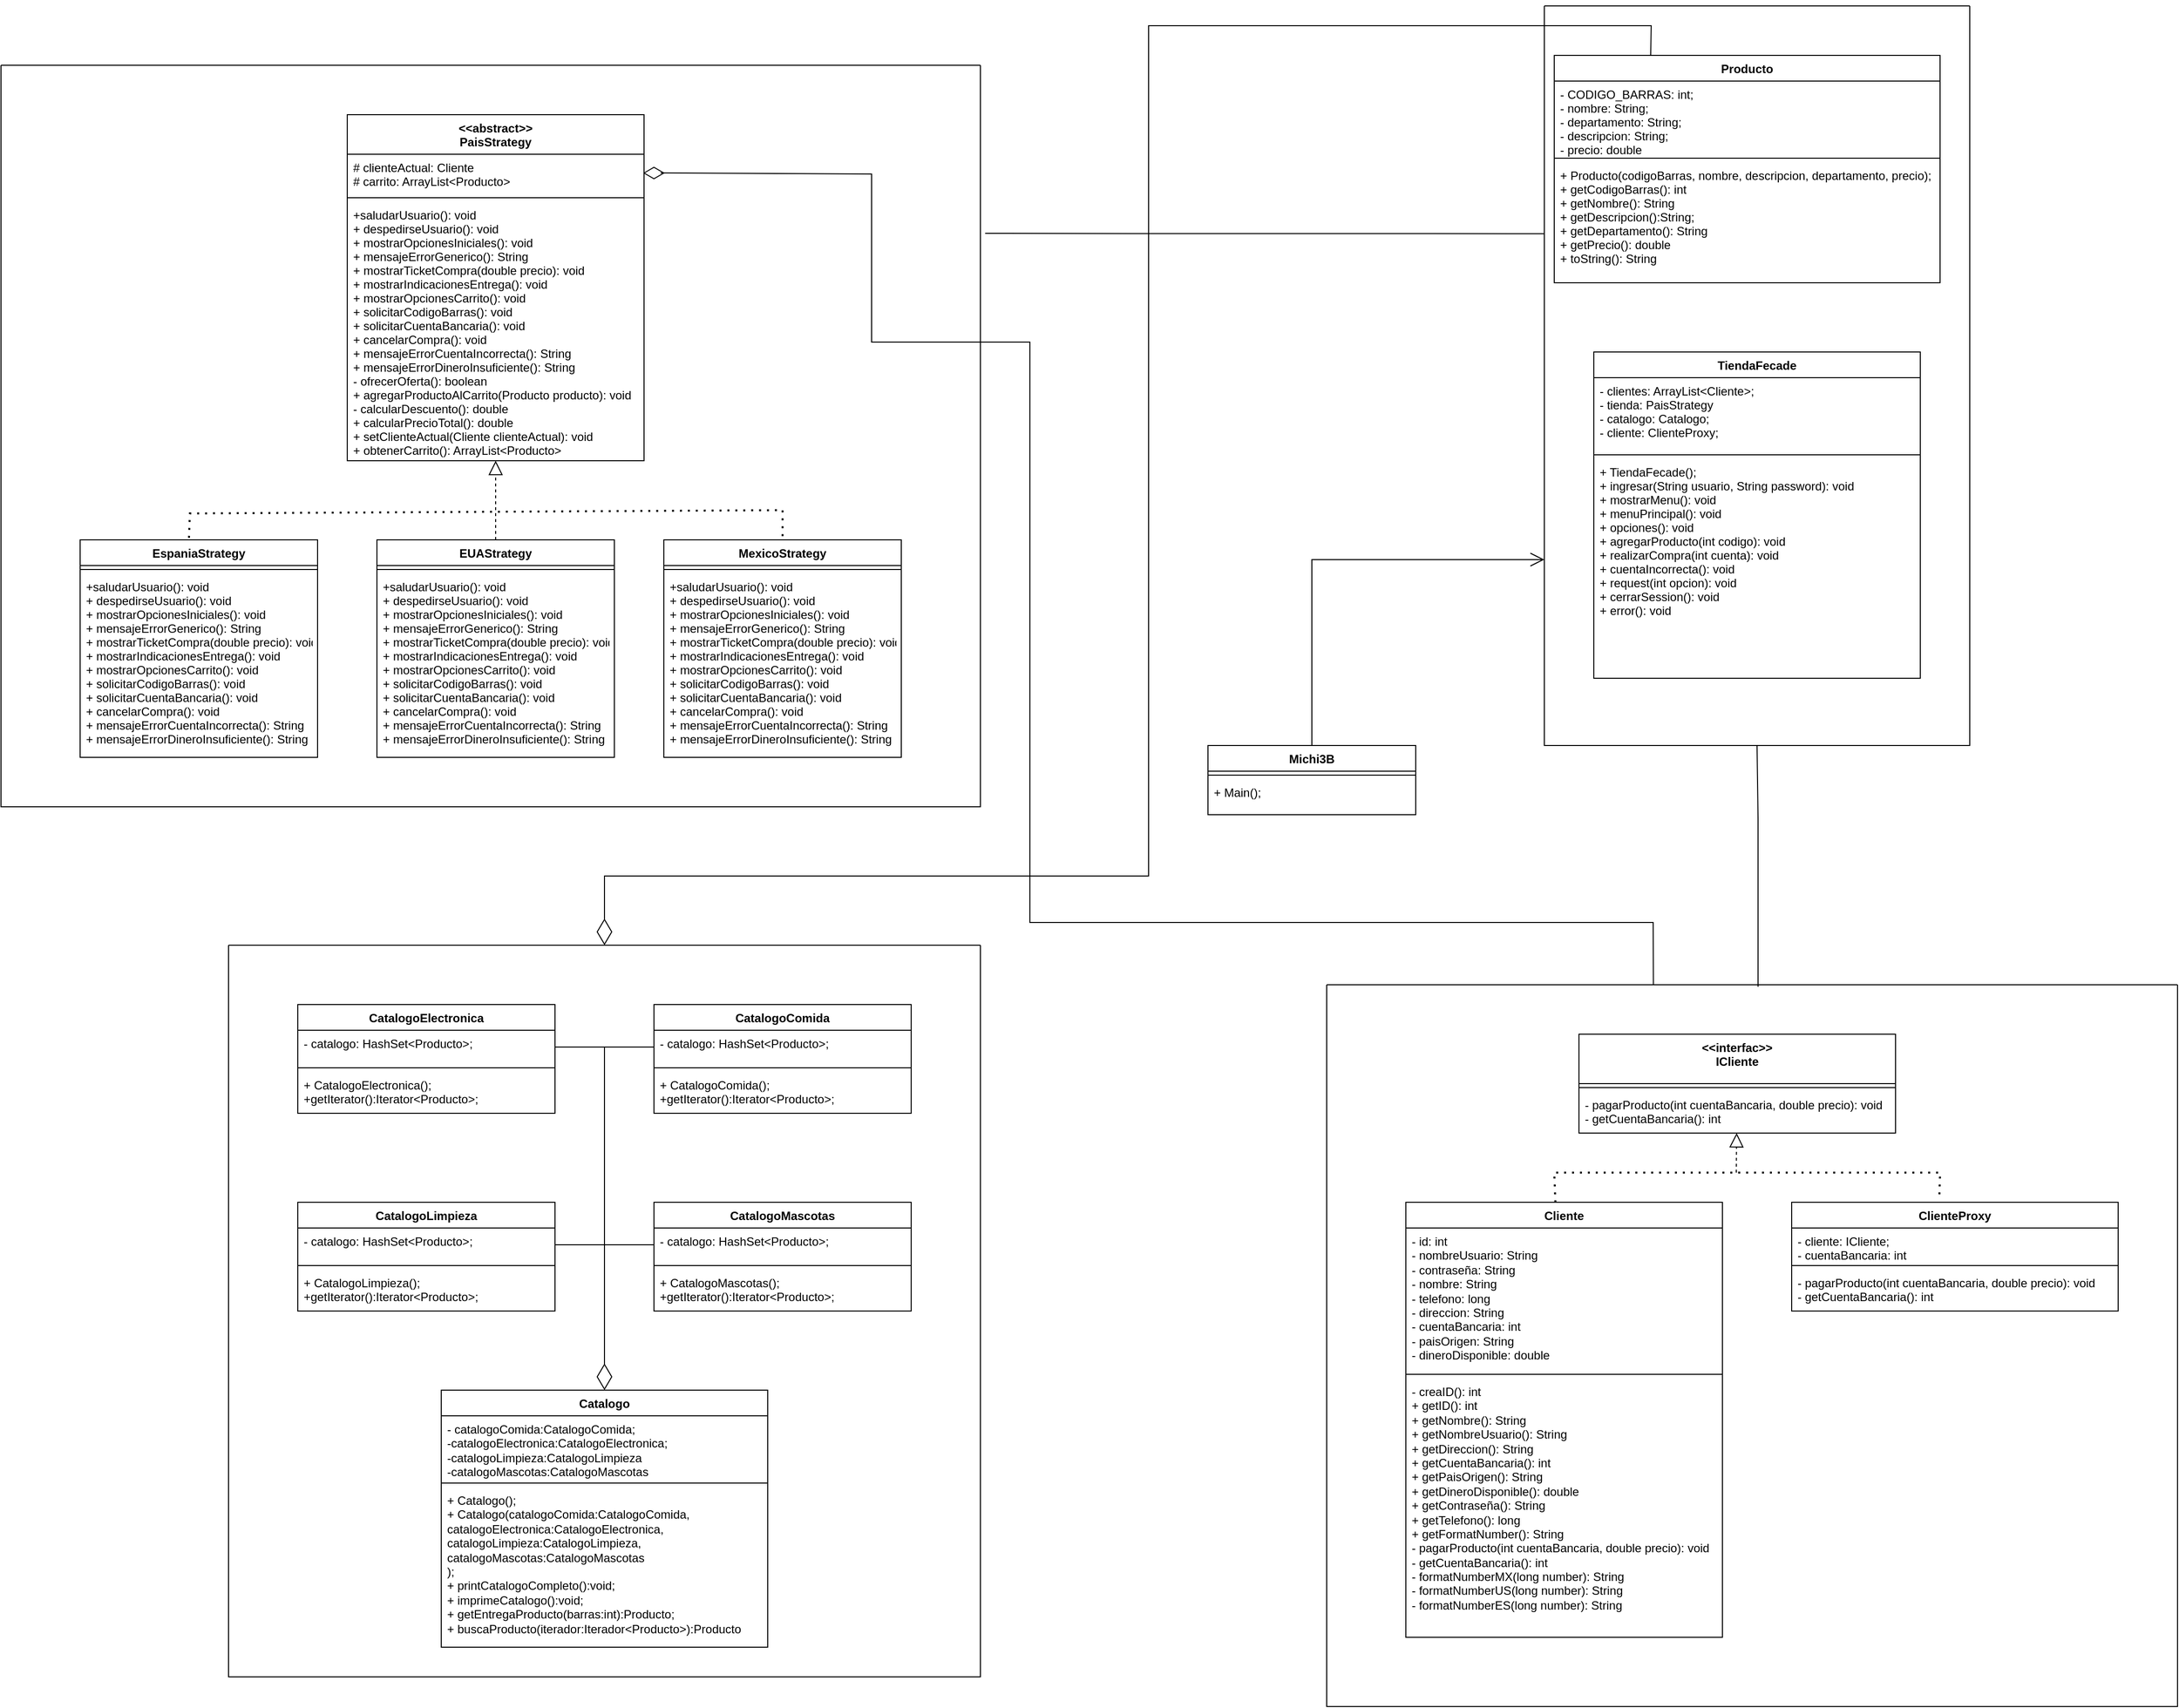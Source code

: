 <mxfile version="22.0.6" type="device">
  <diagram id="VoIdlmSYKeeQqxL8U55X" name="Página-1">
    <mxGraphModel dx="2894" dy="1579" grid="1" gridSize="10" guides="1" tooltips="1" connect="1" arrows="1" fold="1" page="1" pageScale="1" pageWidth="1390" pageHeight="980" math="0" shadow="0">
      <root>
        <mxCell id="0" />
        <mxCell id="1" parent="0" />
        <mxCell id="nDI9jrTt-_ZdK5TPJerg-41" value="Michi3B" style="swimlane;fontStyle=1;align=center;verticalAlign=top;childLayout=stackLayout;horizontal=1;startSize=26;horizontalStack=0;resizeParent=1;resizeParentMax=0;resizeLast=0;collapsible=1;marginBottom=0;whiteSpace=wrap;html=1;" parent="1" vertex="1">
          <mxGeometry x="140" y="288" width="210" height="70" as="geometry" />
        </mxCell>
        <mxCell id="nDI9jrTt-_ZdK5TPJerg-43" value="" style="line;strokeWidth=1;fillColor=none;align=left;verticalAlign=middle;spacingTop=-1;spacingLeft=3;spacingRight=3;rotatable=0;labelPosition=right;points=[];portConstraint=eastwest;strokeColor=inherit;" parent="nDI9jrTt-_ZdK5TPJerg-41" vertex="1">
          <mxGeometry y="26" width="210" height="8" as="geometry" />
        </mxCell>
        <mxCell id="nDI9jrTt-_ZdK5TPJerg-44" value="+ Main();" style="text;strokeColor=none;fillColor=none;align=left;verticalAlign=top;spacingLeft=4;spacingRight=4;overflow=hidden;rotatable=0;points=[[0,0.5],[1,0.5]];portConstraint=eastwest;whiteSpace=wrap;html=1;" parent="nDI9jrTt-_ZdK5TPJerg-41" vertex="1">
          <mxGeometry y="34" width="210" height="36" as="geometry" />
        </mxCell>
        <mxCell id="nDI9jrTt-_ZdK5TPJerg-46" value="" style="swimlane;startSize=0;" parent="1" vertex="1">
          <mxGeometry x="-1080" y="-400" width="990" height="750" as="geometry" />
        </mxCell>
        <mxCell id="22" value="EspaniaStrategy" style="swimlane;fontStyle=1;align=center;verticalAlign=top;childLayout=stackLayout;horizontal=1;startSize=26;horizontalStack=0;resizeParent=1;resizeParentMax=0;resizeLast=0;collapsible=1;marginBottom=0;" parent="nDI9jrTt-_ZdK5TPJerg-46" vertex="1">
          <mxGeometry x="80" y="480" width="240" height="220" as="geometry" />
        </mxCell>
        <mxCell id="23" value="" style="line;strokeWidth=1;fillColor=none;align=left;verticalAlign=middle;spacingTop=-1;spacingLeft=3;spacingRight=3;rotatable=0;labelPosition=right;points=[];portConstraint=eastwest;strokeColor=inherit;" parent="22" vertex="1">
          <mxGeometry y="26" width="240" height="8" as="geometry" />
        </mxCell>
        <mxCell id="24" value="+saludarUsuario(): void&#xa;+ despedirseUsuario(): void&#xa;+ mostrarOpcionesIniciales(): void&#xa;+ mensajeErrorGenerico(): String&#xa;+ mostrarTicketCompra(double precio): void&#xa;+ mostrarIndicacionesEntrega(): void&#xa;+ mostrarOpcionesCarrito(): void&#xa;+ solicitarCodigoBarras(): void&#xa;+ solicitarCuentaBancaria(): void&#xa;+ cancelarCompra(): void&#xa;+ mensajeErrorCuentaIncorrecta(): String&#xa;+ mensajeErrorDineroInsuficiente(): String&#xa;" style="text;strokeColor=none;fillColor=none;align=left;verticalAlign=top;spacingLeft=4;spacingRight=4;overflow=hidden;rotatable=0;points=[[0,0.5],[1,0.5]];portConstraint=eastwest;" parent="22" vertex="1">
          <mxGeometry y="34" width="240" height="186" as="geometry" />
        </mxCell>
        <mxCell id="nDI9jrTt-_ZdK5TPJerg-33" value="&lt;&lt;abstract&gt;&gt;&#xa;PaisStrategy" style="swimlane;fontStyle=1;align=center;verticalAlign=top;childLayout=stackLayout;horizontal=1;startSize=40;horizontalStack=0;resizeParent=1;resizeParentMax=0;resizeLast=0;collapsible=1;marginBottom=0;" parent="nDI9jrTt-_ZdK5TPJerg-46" vertex="1">
          <mxGeometry x="350" y="50" width="300" height="350" as="geometry" />
        </mxCell>
        <mxCell id="nDI9jrTt-_ZdK5TPJerg-34" value="# clienteActual: Cliente&#xa;# carrito: ArrayList&lt;Producto&gt;" style="text;strokeColor=none;fillColor=none;align=left;verticalAlign=top;spacingLeft=4;spacingRight=4;overflow=hidden;rotatable=0;points=[[0,0.5],[1,0.5]];portConstraint=eastwest;" parent="nDI9jrTt-_ZdK5TPJerg-33" vertex="1">
          <mxGeometry y="40" width="300" height="40" as="geometry" />
        </mxCell>
        <mxCell id="nDI9jrTt-_ZdK5TPJerg-35" value="" style="line;strokeWidth=1;fillColor=none;align=left;verticalAlign=middle;spacingTop=-1;spacingLeft=3;spacingRight=3;rotatable=0;labelPosition=right;points=[];portConstraint=eastwest;strokeColor=inherit;" parent="nDI9jrTt-_ZdK5TPJerg-33" vertex="1">
          <mxGeometry y="80" width="300" height="8" as="geometry" />
        </mxCell>
        <mxCell id="nDI9jrTt-_ZdK5TPJerg-36" value="+saludarUsuario(): void&#xa;+ despedirseUsuario(): void&#xa;+ mostrarOpcionesIniciales(): void&#xa;+ mensajeErrorGenerico(): String&#xa;+ mostrarTicketCompra(double precio): void&#xa;+ mostrarIndicacionesEntrega(): void&#xa;+ mostrarOpcionesCarrito(): void&#xa;+ solicitarCodigoBarras(): void&#xa;+ solicitarCuentaBancaria(): void&#xa;+ cancelarCompra(): void&#xa;+ mensajeErrorCuentaIncorrecta(): String&#xa;+ mensajeErrorDineroInsuficiente(): String&#xa;- ofrecerOferta(): boolean&#xa;+ agregarProductoAlCarrito(Producto producto): void&#xa;- calcularDescuento(): double&#xa;+ calcularPrecioTotal(): double&#xa;+ setClienteActual(Cliente clienteActual): void&#xa;+ obtenerCarrito(): ArrayList&lt;Producto&gt;&#xa;" style="text;strokeColor=none;fillColor=none;align=left;verticalAlign=top;spacingLeft=4;spacingRight=4;overflow=hidden;rotatable=0;points=[[0,0.5],[1,0.5]];portConstraint=eastwest;" parent="nDI9jrTt-_ZdK5TPJerg-33" vertex="1">
          <mxGeometry y="88" width="300" height="262" as="geometry" />
        </mxCell>
        <mxCell id="tqbEz4UhEiQ69ZW883zV-99" value="" style="endArrow=block;dashed=1;endFill=0;endSize=12;html=1;exitX=0.5;exitY=0;exitDx=0;exitDy=0;" parent="nDI9jrTt-_ZdK5TPJerg-46" source="tqbEz4UhEiQ69ZW883zV-102" target="nDI9jrTt-_ZdK5TPJerg-36" edge="1">
          <mxGeometry width="160" relative="1" as="geometry">
            <mxPoint x="561.32" y="457.76" as="sourcePoint" />
            <mxPoint x="460.33" y="369.998" as="targetPoint" />
            <Array as="points" />
          </mxGeometry>
        </mxCell>
        <mxCell id="tqbEz4UhEiQ69ZW883zV-82" value="" style="endArrow=none;dashed=1;html=1;dashPattern=1 3;strokeWidth=2;rounded=0;exitX=0.458;exitY=-0.049;exitDx=0;exitDy=0;exitPerimeter=0;entryX=0.5;entryY=0;entryDx=0;entryDy=0;" parent="nDI9jrTt-_ZdK5TPJerg-46" target="tqbEz4UhEiQ69ZW883zV-105" edge="1">
          <mxGeometry width="50" height="50" relative="1" as="geometry">
            <mxPoint x="190.0" y="477.91" as="sourcePoint" />
            <mxPoint x="758.08" y="470.0" as="targetPoint" />
            <Array as="points">
              <mxPoint x="190.92" y="453.3" />
              <mxPoint x="790" y="450" />
            </Array>
          </mxGeometry>
        </mxCell>
        <mxCell id="tqbEz4UhEiQ69ZW883zV-102" value="EUAStrategy" style="swimlane;fontStyle=1;align=center;verticalAlign=top;childLayout=stackLayout;horizontal=1;startSize=26;horizontalStack=0;resizeParent=1;resizeParentMax=0;resizeLast=0;collapsible=1;marginBottom=0;" parent="nDI9jrTt-_ZdK5TPJerg-46" vertex="1">
          <mxGeometry x="380" y="480" width="240" height="220" as="geometry" />
        </mxCell>
        <mxCell id="tqbEz4UhEiQ69ZW883zV-103" value="" style="line;strokeWidth=1;fillColor=none;align=left;verticalAlign=middle;spacingTop=-1;spacingLeft=3;spacingRight=3;rotatable=0;labelPosition=right;points=[];portConstraint=eastwest;strokeColor=inherit;" parent="tqbEz4UhEiQ69ZW883zV-102" vertex="1">
          <mxGeometry y="26" width="240" height="8" as="geometry" />
        </mxCell>
        <mxCell id="tqbEz4UhEiQ69ZW883zV-104" value="+saludarUsuario(): void&#xa;+ despedirseUsuario(): void&#xa;+ mostrarOpcionesIniciales(): void&#xa;+ mensajeErrorGenerico(): String&#xa;+ mostrarTicketCompra(double precio): void&#xa;+ mostrarIndicacionesEntrega(): void&#xa;+ mostrarOpcionesCarrito(): void&#xa;+ solicitarCodigoBarras(): void&#xa;+ solicitarCuentaBancaria(): void&#xa;+ cancelarCompra(): void&#xa;+ mensajeErrorCuentaIncorrecta(): String&#xa;+ mensajeErrorDineroInsuficiente(): String&#xa;" style="text;strokeColor=none;fillColor=none;align=left;verticalAlign=top;spacingLeft=4;spacingRight=4;overflow=hidden;rotatable=0;points=[[0,0.5],[1,0.5]];portConstraint=eastwest;" parent="tqbEz4UhEiQ69ZW883zV-102" vertex="1">
          <mxGeometry y="34" width="240" height="186" as="geometry" />
        </mxCell>
        <mxCell id="tqbEz4UhEiQ69ZW883zV-105" value="MexicoStrategy" style="swimlane;fontStyle=1;align=center;verticalAlign=top;childLayout=stackLayout;horizontal=1;startSize=26;horizontalStack=0;resizeParent=1;resizeParentMax=0;resizeLast=0;collapsible=1;marginBottom=0;" parent="nDI9jrTt-_ZdK5TPJerg-46" vertex="1">
          <mxGeometry x="670" y="480" width="240" height="220" as="geometry" />
        </mxCell>
        <mxCell id="tqbEz4UhEiQ69ZW883zV-106" value="" style="line;strokeWidth=1;fillColor=none;align=left;verticalAlign=middle;spacingTop=-1;spacingLeft=3;spacingRight=3;rotatable=0;labelPosition=right;points=[];portConstraint=eastwest;strokeColor=inherit;" parent="tqbEz4UhEiQ69ZW883zV-105" vertex="1">
          <mxGeometry y="26" width="240" height="8" as="geometry" />
        </mxCell>
        <mxCell id="tqbEz4UhEiQ69ZW883zV-107" value="+saludarUsuario(): void&#xa;+ despedirseUsuario(): void&#xa;+ mostrarOpcionesIniciales(): void&#xa;+ mensajeErrorGenerico(): String&#xa;+ mostrarTicketCompra(double precio): void&#xa;+ mostrarIndicacionesEntrega(): void&#xa;+ mostrarOpcionesCarrito(): void&#xa;+ solicitarCodigoBarras(): void&#xa;+ solicitarCuentaBancaria(): void&#xa;+ cancelarCompra(): void&#xa;+ mensajeErrorCuentaIncorrecta(): String&#xa;+ mensajeErrorDineroInsuficiente(): String&#xa;" style="text;strokeColor=none;fillColor=none;align=left;verticalAlign=top;spacingLeft=4;spacingRight=4;overflow=hidden;rotatable=0;points=[[0,0.5],[1,0.5]];portConstraint=eastwest;" parent="tqbEz4UhEiQ69ZW883zV-105" vertex="1">
          <mxGeometry y="34" width="240" height="186" as="geometry" />
        </mxCell>
        <mxCell id="tqbEz4UhEiQ69ZW883zV-64" value="" style="html=1;whiteSpace=wrap;aspect=fixed;shape=isoRectangle;" parent="nDI9jrTt-_ZdK5TPJerg-46" vertex="1">
          <mxGeometry x="650" y="103" width="20" height="12" as="geometry" />
        </mxCell>
        <mxCell id="nDI9jrTt-_ZdK5TPJerg-47" value="" style="swimlane;startSize=0;" parent="1" vertex="1">
          <mxGeometry x="-850" y="490" width="760" height="740" as="geometry" />
        </mxCell>
        <mxCell id="tqbEz4UhEiQ69ZW883zV-39" value="CatalogoElectronica" style="swimlane;fontStyle=1;align=center;verticalAlign=top;childLayout=stackLayout;horizontal=1;startSize=26;horizontalStack=0;resizeParent=1;resizeParentMax=0;resizeLast=0;collapsible=1;marginBottom=0;whiteSpace=wrap;html=1;" parent="nDI9jrTt-_ZdK5TPJerg-47" vertex="1">
          <mxGeometry x="70" y="60" width="260" height="110" as="geometry" />
        </mxCell>
        <mxCell id="tqbEz4UhEiQ69ZW883zV-40" value="- catalogo: HashSet&amp;lt;Producto&amp;gt;;" style="text;strokeColor=none;fillColor=none;align=left;verticalAlign=top;spacingLeft=4;spacingRight=4;overflow=hidden;rotatable=0;points=[[0,0.5],[1,0.5]];portConstraint=eastwest;whiteSpace=wrap;html=1;" parent="tqbEz4UhEiQ69ZW883zV-39" vertex="1">
          <mxGeometry y="26" width="260" height="34" as="geometry" />
        </mxCell>
        <mxCell id="tqbEz4UhEiQ69ZW883zV-41" value="" style="line;strokeWidth=1;fillColor=none;align=left;verticalAlign=middle;spacingTop=-1;spacingLeft=3;spacingRight=3;rotatable=0;labelPosition=right;points=[];portConstraint=eastwest;strokeColor=inherit;" parent="tqbEz4UhEiQ69ZW883zV-39" vertex="1">
          <mxGeometry y="60" width="260" height="8" as="geometry" />
        </mxCell>
        <mxCell id="tqbEz4UhEiQ69ZW883zV-42" value="+ CatalogoElectronica();&lt;br&gt;+getIterator():Iterator&amp;lt;Producto&amp;gt;;" style="text;strokeColor=none;fillColor=none;align=left;verticalAlign=top;spacingLeft=4;spacingRight=4;overflow=hidden;rotatable=0;points=[[0,0.5],[1,0.5]];portConstraint=eastwest;whiteSpace=wrap;html=1;" parent="tqbEz4UhEiQ69ZW883zV-39" vertex="1">
          <mxGeometry y="68" width="260" height="42" as="geometry" />
        </mxCell>
        <mxCell id="rEsR7e7YAkIIm-PFWi8S-30" value="CatalogoComida" style="swimlane;fontStyle=1;align=center;verticalAlign=top;childLayout=stackLayout;horizontal=1;startSize=26;horizontalStack=0;resizeParent=1;resizeParentMax=0;resizeLast=0;collapsible=1;marginBottom=0;whiteSpace=wrap;html=1;" parent="nDI9jrTt-_ZdK5TPJerg-47" vertex="1">
          <mxGeometry x="430" y="60" width="260" height="110" as="geometry" />
        </mxCell>
        <mxCell id="rEsR7e7YAkIIm-PFWi8S-31" value="- catalogo: HashSet&amp;lt;Producto&amp;gt;;" style="text;strokeColor=none;fillColor=none;align=left;verticalAlign=top;spacingLeft=4;spacingRight=4;overflow=hidden;rotatable=0;points=[[0,0.5],[1,0.5]];portConstraint=eastwest;whiteSpace=wrap;html=1;" parent="rEsR7e7YAkIIm-PFWi8S-30" vertex="1">
          <mxGeometry y="26" width="260" height="34" as="geometry" />
        </mxCell>
        <mxCell id="rEsR7e7YAkIIm-PFWi8S-32" value="" style="line;strokeWidth=1;fillColor=none;align=left;verticalAlign=middle;spacingTop=-1;spacingLeft=3;spacingRight=3;rotatable=0;labelPosition=right;points=[];portConstraint=eastwest;strokeColor=inherit;" parent="rEsR7e7YAkIIm-PFWi8S-30" vertex="1">
          <mxGeometry y="60" width="260" height="8" as="geometry" />
        </mxCell>
        <mxCell id="rEsR7e7YAkIIm-PFWi8S-33" value="+ CatalogoComida();&lt;br&gt;+getIterator():Iterator&amp;lt;Producto&amp;gt;;" style="text;strokeColor=none;fillColor=none;align=left;verticalAlign=top;spacingLeft=4;spacingRight=4;overflow=hidden;rotatable=0;points=[[0,0.5],[1,0.5]];portConstraint=eastwest;whiteSpace=wrap;html=1;" parent="rEsR7e7YAkIIm-PFWi8S-30" vertex="1">
          <mxGeometry y="68" width="260" height="42" as="geometry" />
        </mxCell>
        <mxCell id="rEsR7e7YAkIIm-PFWi8S-25" value="Catalogo" style="swimlane;fontStyle=1;align=center;verticalAlign=top;childLayout=stackLayout;horizontal=1;startSize=26;horizontalStack=0;resizeParent=1;resizeParentMax=0;resizeLast=0;collapsible=1;marginBottom=0;whiteSpace=wrap;html=1;" parent="nDI9jrTt-_ZdK5TPJerg-47" vertex="1">
          <mxGeometry x="215" y="450" width="330" height="260" as="geometry" />
        </mxCell>
        <mxCell id="rEsR7e7YAkIIm-PFWi8S-26" value="- catalogoComida:CatalogoComida;&lt;br&gt;-catalogoElectronica:CatalogoElectronica;&lt;br&gt;-catalogoLimpieza:CatalogoLimpieza&lt;br&gt;-catalogoMascotas:CatalogoMascotas" style="text;strokeColor=none;fillColor=none;align=left;verticalAlign=top;spacingLeft=4;spacingRight=4;overflow=hidden;rotatable=0;points=[[0,0.5],[1,0.5]];portConstraint=eastwest;whiteSpace=wrap;html=1;" parent="rEsR7e7YAkIIm-PFWi8S-25" vertex="1">
          <mxGeometry y="26" width="330" height="64" as="geometry" />
        </mxCell>
        <mxCell id="rEsR7e7YAkIIm-PFWi8S-27" value="" style="line;strokeWidth=1;fillColor=none;align=left;verticalAlign=middle;spacingTop=-1;spacingLeft=3;spacingRight=3;rotatable=0;labelPosition=right;points=[];portConstraint=eastwest;strokeColor=inherit;" parent="rEsR7e7YAkIIm-PFWi8S-25" vertex="1">
          <mxGeometry y="90" width="330" height="8" as="geometry" />
        </mxCell>
        <mxCell id="rEsR7e7YAkIIm-PFWi8S-28" value="+ Catalogo();&lt;br&gt;+ Catalogo(catalogoComida:CatalogoComida, catalogoElectronica:CatalogoElectronica, catalogoLimpieza:CatalogoLimpieza, catalogoMascotas:CatalogoMascotas&lt;br&gt;);&lt;br&gt;+ printCatalogoCompleto():void;&lt;br&gt;+ imprimeCatalogo():void;&lt;br&gt;+ getEntregaProducto(barras:int):Producto;&lt;br&gt;+ buscaProducto(iterador:Iterador&amp;lt;Producto&amp;gt;):Producto" style="text;strokeColor=none;fillColor=none;align=left;verticalAlign=top;spacingLeft=4;spacingRight=4;overflow=hidden;rotatable=0;points=[[0,0.5],[1,0.5]];portConstraint=eastwest;whiteSpace=wrap;html=1;" parent="rEsR7e7YAkIIm-PFWi8S-25" vertex="1">
          <mxGeometry y="98" width="330" height="162" as="geometry" />
        </mxCell>
        <mxCell id="rEsR7e7YAkIIm-PFWi8S-34" value="CatalogoMascotas" style="swimlane;fontStyle=1;align=center;verticalAlign=top;childLayout=stackLayout;horizontal=1;startSize=26;horizontalStack=0;resizeParent=1;resizeParentMax=0;resizeLast=0;collapsible=1;marginBottom=0;whiteSpace=wrap;html=1;" parent="nDI9jrTt-_ZdK5TPJerg-47" vertex="1">
          <mxGeometry x="430" y="260" width="260" height="110" as="geometry" />
        </mxCell>
        <mxCell id="rEsR7e7YAkIIm-PFWi8S-35" value="- catalogo: HashSet&amp;lt;Producto&amp;gt;;" style="text;strokeColor=none;fillColor=none;align=left;verticalAlign=top;spacingLeft=4;spacingRight=4;overflow=hidden;rotatable=0;points=[[0,0.5],[1,0.5]];portConstraint=eastwest;whiteSpace=wrap;html=1;" parent="rEsR7e7YAkIIm-PFWi8S-34" vertex="1">
          <mxGeometry y="26" width="260" height="34" as="geometry" />
        </mxCell>
        <mxCell id="rEsR7e7YAkIIm-PFWi8S-36" value="" style="line;strokeWidth=1;fillColor=none;align=left;verticalAlign=middle;spacingTop=-1;spacingLeft=3;spacingRight=3;rotatable=0;labelPosition=right;points=[];portConstraint=eastwest;strokeColor=inherit;" parent="rEsR7e7YAkIIm-PFWi8S-34" vertex="1">
          <mxGeometry y="60" width="260" height="8" as="geometry" />
        </mxCell>
        <mxCell id="rEsR7e7YAkIIm-PFWi8S-37" value="+ CatalogoMascotas();&lt;br&gt;+getIterator():Iterator&amp;lt;Producto&amp;gt;;" style="text;strokeColor=none;fillColor=none;align=left;verticalAlign=top;spacingLeft=4;spacingRight=4;overflow=hidden;rotatable=0;points=[[0,0.5],[1,0.5]];portConstraint=eastwest;whiteSpace=wrap;html=1;" parent="rEsR7e7YAkIIm-PFWi8S-34" vertex="1">
          <mxGeometry y="68" width="260" height="42" as="geometry" />
        </mxCell>
        <mxCell id="rEsR7e7YAkIIm-PFWi8S-38" value="CatalogoLimpieza" style="swimlane;fontStyle=1;align=center;verticalAlign=top;childLayout=stackLayout;horizontal=1;startSize=26;horizontalStack=0;resizeParent=1;resizeParentMax=0;resizeLast=0;collapsible=1;marginBottom=0;whiteSpace=wrap;html=1;" parent="nDI9jrTt-_ZdK5TPJerg-47" vertex="1">
          <mxGeometry x="70" y="260" width="260" height="110" as="geometry" />
        </mxCell>
        <mxCell id="rEsR7e7YAkIIm-PFWi8S-39" value="- catalogo: HashSet&amp;lt;Producto&amp;gt;;" style="text;strokeColor=none;fillColor=none;align=left;verticalAlign=top;spacingLeft=4;spacingRight=4;overflow=hidden;rotatable=0;points=[[0,0.5],[1,0.5]];portConstraint=eastwest;whiteSpace=wrap;html=1;" parent="rEsR7e7YAkIIm-PFWi8S-38" vertex="1">
          <mxGeometry y="26" width="260" height="34" as="geometry" />
        </mxCell>
        <mxCell id="rEsR7e7YAkIIm-PFWi8S-40" value="" style="line;strokeWidth=1;fillColor=none;align=left;verticalAlign=middle;spacingTop=-1;spacingLeft=3;spacingRight=3;rotatable=0;labelPosition=right;points=[];portConstraint=eastwest;strokeColor=inherit;" parent="rEsR7e7YAkIIm-PFWi8S-38" vertex="1">
          <mxGeometry y="60" width="260" height="8" as="geometry" />
        </mxCell>
        <mxCell id="rEsR7e7YAkIIm-PFWi8S-41" value="+ CatalogoLimpieza();&lt;br&gt;+getIterator():Iterator&amp;lt;Producto&amp;gt;;" style="text;strokeColor=none;fillColor=none;align=left;verticalAlign=top;spacingLeft=4;spacingRight=4;overflow=hidden;rotatable=0;points=[[0,0.5],[1,0.5]];portConstraint=eastwest;whiteSpace=wrap;html=1;" parent="rEsR7e7YAkIIm-PFWi8S-38" vertex="1">
          <mxGeometry y="68" width="260" height="42" as="geometry" />
        </mxCell>
        <mxCell id="rEsR7e7YAkIIm-PFWi8S-42" value="" style="endArrow=diamondThin;endFill=0;endSize=24;html=1;rounded=0;entryX=0.5;entryY=0;entryDx=0;entryDy=0;exitX=0;exitY=0.5;exitDx=0;exitDy=0;" parent="nDI9jrTt-_ZdK5TPJerg-47" source="rEsR7e7YAkIIm-PFWi8S-31" target="rEsR7e7YAkIIm-PFWi8S-25" edge="1">
          <mxGeometry width="160" relative="1" as="geometry">
            <mxPoint x="210" y="250" as="sourcePoint" />
            <mxPoint x="370" y="250" as="targetPoint" />
            <Array as="points">
              <mxPoint x="380" y="103" />
            </Array>
          </mxGeometry>
        </mxCell>
        <mxCell id="rEsR7e7YAkIIm-PFWi8S-43" value="" style="endArrow=none;html=1;rounded=0;entryX=0;entryY=0.5;entryDx=0;entryDy=0;exitX=1;exitY=0.5;exitDx=0;exitDy=0;" parent="nDI9jrTt-_ZdK5TPJerg-47" source="tqbEz4UhEiQ69ZW883zV-40" target="rEsR7e7YAkIIm-PFWi8S-31" edge="1">
          <mxGeometry width="50" height="50" relative="1" as="geometry">
            <mxPoint x="260" y="280" as="sourcePoint" />
            <mxPoint x="380" y="110" as="targetPoint" />
          </mxGeometry>
        </mxCell>
        <mxCell id="rEsR7e7YAkIIm-PFWi8S-44" value="" style="endArrow=none;html=1;rounded=0;entryX=0;entryY=0.5;entryDx=0;entryDy=0;exitX=1;exitY=0.5;exitDx=0;exitDy=0;" parent="nDI9jrTt-_ZdK5TPJerg-47" source="rEsR7e7YAkIIm-PFWi8S-39" target="rEsR7e7YAkIIm-PFWi8S-35" edge="1">
          <mxGeometry width="50" height="50" relative="1" as="geometry">
            <mxPoint x="270" y="280" as="sourcePoint" />
            <mxPoint x="320" y="230" as="targetPoint" />
          </mxGeometry>
        </mxCell>
        <mxCell id="nDI9jrTt-_ZdK5TPJerg-112" value="" style="swimlane;startSize=0;" parent="1" vertex="1">
          <mxGeometry x="480" y="-460" width="430" height="748" as="geometry" />
        </mxCell>
        <mxCell id="tqbEz4UhEiQ69ZW883zV-70" value="TiendaFecade" style="swimlane;fontStyle=1;align=center;verticalAlign=top;childLayout=stackLayout;horizontal=1;startSize=26;horizontalStack=0;resizeParent=1;resizeParentMax=0;resizeLast=0;collapsible=1;marginBottom=0;" parent="nDI9jrTt-_ZdK5TPJerg-112" vertex="1">
          <mxGeometry x="50" y="350" width="330" height="330" as="geometry" />
        </mxCell>
        <mxCell id="tqbEz4UhEiQ69ZW883zV-71" value="- clientes: ArrayList&lt;Cliente&gt;;&#xa;- tienda: PaisStrategy&#xa;- catalogo: Catalogo;&#xa;- cliente: ClienteProxy;" style="text;strokeColor=none;fillColor=none;align=left;verticalAlign=top;spacingLeft=4;spacingRight=4;overflow=hidden;rotatable=0;points=[[0,0.5],[1,0.5]];portConstraint=eastwest;" parent="tqbEz4UhEiQ69ZW883zV-70" vertex="1">
          <mxGeometry y="26" width="330" height="74" as="geometry" />
        </mxCell>
        <mxCell id="tqbEz4UhEiQ69ZW883zV-72" value="" style="line;strokeWidth=1;fillColor=none;align=left;verticalAlign=middle;spacingTop=-1;spacingLeft=3;spacingRight=3;rotatable=0;labelPosition=right;points=[];portConstraint=eastwest;strokeColor=inherit;" parent="tqbEz4UhEiQ69ZW883zV-70" vertex="1">
          <mxGeometry y="100" width="330" height="8" as="geometry" />
        </mxCell>
        <mxCell id="tqbEz4UhEiQ69ZW883zV-73" value="+ TiendaFecade();&#xa;+ ingresar(String usuario, String password): void&#xa;+ mostrarMenu(): void&#xa;+ menuPrincipal(): void&#xa;+ opciones(): void&#xa;+ agregarProducto(int codigo): void&#xa;+ realizarCompra(int cuenta): void&#xa;+ cuentaIncorrecta(): void&#xa;+ request(int opcion): void&#xa;+ cerrarSession(): void&#xa;+ error(): void&#xa;" style="text;strokeColor=none;fillColor=none;align=left;verticalAlign=top;spacingLeft=4;spacingRight=4;overflow=hidden;rotatable=0;points=[[0,0.5],[1,0.5]];portConstraint=eastwest;" parent="tqbEz4UhEiQ69ZW883zV-70" vertex="1">
          <mxGeometry y="108" width="330" height="222" as="geometry" />
        </mxCell>
        <mxCell id="tqbEz4UhEiQ69ZW883zV-95" value="Producto" style="swimlane;fontStyle=1;align=center;verticalAlign=top;childLayout=stackLayout;horizontal=1;startSize=26;horizontalStack=0;resizeParent=1;resizeParentMax=0;resizeLast=0;collapsible=1;marginBottom=0;" parent="nDI9jrTt-_ZdK5TPJerg-112" vertex="1">
          <mxGeometry x="10" y="50" width="390" height="230" as="geometry" />
        </mxCell>
        <mxCell id="tqbEz4UhEiQ69ZW883zV-96" value="- CODIGO_BARRAS: int;&#xa;- nombre: String;&#xa;- departamento: String;&#xa;- descripcion: String;&#xa;- precio: double" style="text;strokeColor=none;fillColor=none;align=left;verticalAlign=top;spacingLeft=4;spacingRight=4;overflow=hidden;rotatable=0;points=[[0,0.5],[1,0.5]];portConstraint=eastwest;" parent="tqbEz4UhEiQ69ZW883zV-95" vertex="1">
          <mxGeometry y="26" width="390" height="74" as="geometry" />
        </mxCell>
        <mxCell id="tqbEz4UhEiQ69ZW883zV-97" value="" style="line;strokeWidth=1;fillColor=none;align=left;verticalAlign=middle;spacingTop=-1;spacingLeft=3;spacingRight=3;rotatable=0;labelPosition=right;points=[];portConstraint=eastwest;strokeColor=inherit;" parent="tqbEz4UhEiQ69ZW883zV-95" vertex="1">
          <mxGeometry y="100" width="390" height="8" as="geometry" />
        </mxCell>
        <mxCell id="tqbEz4UhEiQ69ZW883zV-98" value="+ Producto(codigoBarras, nombre, descripcion, departamento, precio);&#xa;+ getCodigoBarras(): int&#xa;+ getNombre(): String&#xa;+ getDescripcion():String;&#xa;+ getDepartamento(): String&#xa;+ getPrecio(): double&#xa;+ toString(): String" style="text;strokeColor=none;fillColor=none;align=left;verticalAlign=top;spacingLeft=4;spacingRight=4;overflow=hidden;rotatable=0;points=[[0,0.5],[1,0.5]];portConstraint=eastwest;" parent="tqbEz4UhEiQ69ZW883zV-95" vertex="1">
          <mxGeometry y="108" width="390" height="122" as="geometry" />
        </mxCell>
        <mxCell id="nDI9jrTt-_ZdK5TPJerg-113" value="" style="endArrow=none;html=1;rounded=0;exitX=1.007;exitY=0.461;exitDx=0;exitDy=0;exitPerimeter=0;entryX=0.005;entryY=0.543;entryDx=0;entryDy=0;entryPerimeter=0;" parent="1" edge="1">
          <mxGeometry width="50" height="50" relative="1" as="geometry">
            <mxPoint x="-85.22" y="-230" as="sourcePoint" />
            <mxPoint x="480.0" y="-229.586" as="targetPoint" />
            <Array as="points">
              <mxPoint x="77.85" y="-229.75" />
              <mxPoint x="367.85" y="-229.75" />
            </Array>
          </mxGeometry>
        </mxCell>
        <mxCell id="tqbEz4UhEiQ69ZW883zV-108" value="&amp;lt;&amp;lt;interfac&amp;gt;&amp;gt;&lt;br style=&quot;border-color: var(--border-color); padding: 0px; margin: 0px;&quot;&gt;ICliente" style="swimlane;fontStyle=1;align=center;verticalAlign=top;childLayout=stackLayout;horizontal=1;startSize=50;horizontalStack=0;resizeParent=1;resizeParentMax=0;resizeLast=0;collapsible=1;marginBottom=0;whiteSpace=wrap;html=1;" parent="1" vertex="1">
          <mxGeometry x="515" y="580" width="320" height="100" as="geometry" />
        </mxCell>
        <mxCell id="tqbEz4UhEiQ69ZW883zV-109" value="" style="line;strokeWidth=1;fillColor=none;align=left;verticalAlign=middle;spacingTop=-1;spacingLeft=3;spacingRight=3;rotatable=0;labelPosition=right;points=[];portConstraint=eastwest;strokeColor=inherit;" parent="tqbEz4UhEiQ69ZW883zV-108" vertex="1">
          <mxGeometry y="50" width="320" height="8" as="geometry" />
        </mxCell>
        <mxCell id="tqbEz4UhEiQ69ZW883zV-110" value="- pagarProducto(int cuentaBancaria, double precio): void&lt;br&gt;- getCuentaBancaria(): int" style="text;strokeColor=none;fillColor=none;align=left;verticalAlign=top;spacingLeft=4;spacingRight=4;overflow=hidden;rotatable=0;points=[[0,0.5],[1,0.5]];portConstraint=eastwest;whiteSpace=wrap;html=1;" parent="tqbEz4UhEiQ69ZW883zV-108" vertex="1">
          <mxGeometry y="58" width="320" height="42" as="geometry" />
        </mxCell>
        <mxCell id="tqbEz4UhEiQ69ZW883zV-112" value="Cliente" style="swimlane;fontStyle=1;align=center;verticalAlign=top;childLayout=stackLayout;horizontal=1;startSize=26;horizontalStack=0;resizeParent=1;resizeParentMax=0;resizeLast=0;collapsible=1;marginBottom=0;whiteSpace=wrap;html=1;" parent="1" vertex="1">
          <mxGeometry x="340" y="750" width="320" height="440" as="geometry" />
        </mxCell>
        <mxCell id="tqbEz4UhEiQ69ZW883zV-113" value="- id: int&lt;br&gt;- nombreUsuario: String&lt;br&gt;- contraseña: String&lt;br&gt;- nombre: String&lt;br&gt;- telefono: long&lt;br&gt;- direccion: String&lt;br&gt;- cuentaBancaria: int&lt;br&gt;- paisOrigen: String&lt;br&gt;- dineroDisponible: double&lt;br&gt;" style="text;strokeColor=none;fillColor=none;align=left;verticalAlign=top;spacingLeft=4;spacingRight=4;overflow=hidden;rotatable=0;points=[[0,0.5],[1,0.5]];portConstraint=eastwest;whiteSpace=wrap;html=1;" parent="tqbEz4UhEiQ69ZW883zV-112" vertex="1">
          <mxGeometry y="26" width="320" height="144" as="geometry" />
        </mxCell>
        <mxCell id="tqbEz4UhEiQ69ZW883zV-114" value="" style="line;strokeWidth=1;fillColor=none;align=left;verticalAlign=middle;spacingTop=-1;spacingLeft=3;spacingRight=3;rotatable=0;labelPosition=right;points=[];portConstraint=eastwest;strokeColor=inherit;" parent="tqbEz4UhEiQ69ZW883zV-112" vertex="1">
          <mxGeometry y="170" width="320" height="8" as="geometry" />
        </mxCell>
        <mxCell id="tqbEz4UhEiQ69ZW883zV-115" value="- creaID(): int&lt;br&gt;+ getID(): int&lt;br&gt;+ getNombre(): String&lt;br&gt;+ getNombreUsuario(): String&lt;br&gt;+ getDireccion(): String&lt;br&gt;+ getCuentaBancaria(): int&lt;br&gt;+&amp;nbsp;getPaisOrigen(): String&lt;br&gt;+&amp;nbsp;getDineroDisponible(): double&lt;br&gt;+&amp;nbsp;getContraseña(): String&lt;br&gt;+&amp;nbsp;getTelefono(): long&lt;br&gt;+&amp;nbsp;getFormatNumber(): String&lt;br&gt;- pagarProducto(int cuentaBancaria, double precio): void&lt;br style=&quot;border-color: var(--border-color);&quot;&gt;- getCuentaBancaria(): int&lt;br&gt;-&amp;nbsp;formatNumberMX(long number): String&lt;br&gt;-&amp;nbsp;formatNumberUS(long number): String&lt;br&gt;-&amp;nbsp;formatNumberES(long number): String" style="text;strokeColor=none;fillColor=none;align=left;verticalAlign=top;spacingLeft=4;spacingRight=4;overflow=hidden;rotatable=0;points=[[0,0.5],[1,0.5]];portConstraint=eastwest;whiteSpace=wrap;html=1;" parent="tqbEz4UhEiQ69ZW883zV-112" vertex="1">
          <mxGeometry y="178" width="320" height="262" as="geometry" />
        </mxCell>
        <mxCell id="tqbEz4UhEiQ69ZW883zV-121" value="ClienteProxy" style="swimlane;fontStyle=1;align=center;verticalAlign=top;childLayout=stackLayout;horizontal=1;startSize=26;horizontalStack=0;resizeParent=1;resizeParentMax=0;resizeLast=0;collapsible=1;marginBottom=0;whiteSpace=wrap;html=1;" parent="1" vertex="1">
          <mxGeometry x="730" y="750" width="330" height="110" as="geometry" />
        </mxCell>
        <mxCell id="tqbEz4UhEiQ69ZW883zV-122" value="- cliente: ICliente;&lt;br&gt;- cuentaBancaria: int" style="text;strokeColor=none;fillColor=none;align=left;verticalAlign=top;spacingLeft=4;spacingRight=4;overflow=hidden;rotatable=0;points=[[0,0.5],[1,0.5]];portConstraint=eastwest;whiteSpace=wrap;html=1;" parent="tqbEz4UhEiQ69ZW883zV-121" vertex="1">
          <mxGeometry y="26" width="330" height="34" as="geometry" />
        </mxCell>
        <mxCell id="tqbEz4UhEiQ69ZW883zV-123" value="" style="line;strokeWidth=1;fillColor=none;align=left;verticalAlign=middle;spacingTop=-1;spacingLeft=3;spacingRight=3;rotatable=0;labelPosition=right;points=[];portConstraint=eastwest;strokeColor=inherit;" parent="tqbEz4UhEiQ69ZW883zV-121" vertex="1">
          <mxGeometry y="60" width="330" height="8" as="geometry" />
        </mxCell>
        <mxCell id="tqbEz4UhEiQ69ZW883zV-124" value="- pagarProducto(int cuentaBancaria, double precio): void&lt;br style=&quot;border-color: var(--border-color);&quot;&gt;- getCuentaBancaria(): int" style="text;strokeColor=none;fillColor=none;align=left;verticalAlign=top;spacingLeft=4;spacingRight=4;overflow=hidden;rotatable=0;points=[[0,0.5],[1,0.5]];portConstraint=eastwest;whiteSpace=wrap;html=1;" parent="tqbEz4UhEiQ69ZW883zV-121" vertex="1">
          <mxGeometry y="68" width="330" height="42" as="geometry" />
        </mxCell>
        <mxCell id="tqbEz4UhEiQ69ZW883zV-127" value="" style="swimlane;startSize=0;" parent="1" vertex="1">
          <mxGeometry x="260" y="530" width="860" height="730" as="geometry" />
        </mxCell>
        <mxCell id="SLaz5SbXVvmdT-Nmh7P4-26" value="" style="endArrow=block;dashed=1;endFill=0;endSize=12;html=1;" edge="1" parent="tqbEz4UhEiQ69ZW883zV-127">
          <mxGeometry width="160" relative="1" as="geometry">
            <mxPoint x="414" y="190" as="sourcePoint" />
            <mxPoint x="414.38" y="150" as="targetPoint" />
            <Array as="points" />
          </mxGeometry>
        </mxCell>
        <mxCell id="auYWM07lN45P1rpyu7G2-25" value="" style="endArrow=none;html=1;rounded=0;entryX=0.474;entryY=0.997;entryDx=0;entryDy=0;entryPerimeter=0;" parent="1" edge="1">
          <mxGeometry width="50" height="50" relative="1" as="geometry">
            <mxPoint x="696" y="532" as="sourcePoint" />
            <mxPoint x="695" y="288" as="targetPoint" />
            <Array as="points">
              <mxPoint x="696" y="457" />
              <mxPoint x="696" y="362" />
            </Array>
          </mxGeometry>
        </mxCell>
        <mxCell id="auYWM07lN45P1rpyu7G2-26" value="" style="endArrow=open;endFill=1;endSize=12;html=1;rounded=0;exitX=0.5;exitY=0;exitDx=0;exitDy=0;" parent="1" source="nDI9jrTt-_ZdK5TPJerg-41" edge="1">
          <mxGeometry width="160" relative="1" as="geometry">
            <mxPoint x="320" y="100" as="sourcePoint" />
            <mxPoint x="480" y="100" as="targetPoint" />
            <Array as="points">
              <mxPoint x="245" y="100" />
            </Array>
          </mxGeometry>
        </mxCell>
        <mxCell id="auYWM07lN45P1rpyu7G2-27" value="" style="endArrow=none;html=1;rounded=0;exitX=0.384;exitY=0;exitDx=0;exitDy=0;exitPerimeter=0;entryX=0.836;entryY=0.488;entryDx=0;entryDy=0;entryPerimeter=0;" parent="1" source="tqbEz4UhEiQ69ZW883zV-127" target="tqbEz4UhEiQ69ZW883zV-64" edge="1">
          <mxGeometry width="50" height="50" relative="1" as="geometry">
            <mxPoint x="706" y="542" as="sourcePoint" />
            <mxPoint x="-400" y="-290" as="targetPoint" />
            <Array as="points">
              <mxPoint x="590" y="467" />
              <mxPoint x="-40" y="467" />
              <mxPoint x="-40" y="-120" />
              <mxPoint x="-200" y="-120" />
              <mxPoint x="-200" y="-290" />
            </Array>
          </mxGeometry>
        </mxCell>
        <mxCell id="vcm4m6U3o_qTp8DsXTzq-24" value="" style="endArrow=diamondThin;endFill=0;endSize=24;html=1;rounded=0;entryX=0.5;entryY=0;entryDx=0;entryDy=0;exitX=0.25;exitY=0;exitDx=0;exitDy=0;" parent="1" source="tqbEz4UhEiQ69ZW883zV-95" target="nDI9jrTt-_ZdK5TPJerg-47" edge="1">
          <mxGeometry width="160" relative="1" as="geometry">
            <mxPoint x="380" y="-110" as="sourcePoint" />
            <mxPoint x="-20" y="260" as="targetPoint" />
            <Array as="points">
              <mxPoint x="588" y="-440" />
              <mxPoint x="80" y="-440" />
              <mxPoint x="80" y="420" />
              <mxPoint x="-470" y="420" />
            </Array>
          </mxGeometry>
        </mxCell>
        <mxCell id="SLaz5SbXVvmdT-Nmh7P4-25" value="" style="endArrow=none;dashed=1;html=1;dashPattern=1 3;strokeWidth=2;rounded=0;entryX=0.452;entryY=-0.026;entryDx=0;entryDy=0;entryPerimeter=0;" edge="1" parent="1" source="tqbEz4UhEiQ69ZW883zV-112" target="tqbEz4UhEiQ69ZW883zV-121">
          <mxGeometry width="50" height="50" relative="1" as="geometry">
            <mxPoint x="410" y="747.91" as="sourcePoint" />
            <mxPoint x="1010" y="750" as="targetPoint" />
            <Array as="points">
              <mxPoint x="490" y="720" />
              <mxPoint x="880" y="720" />
            </Array>
          </mxGeometry>
        </mxCell>
      </root>
    </mxGraphModel>
  </diagram>
</mxfile>
